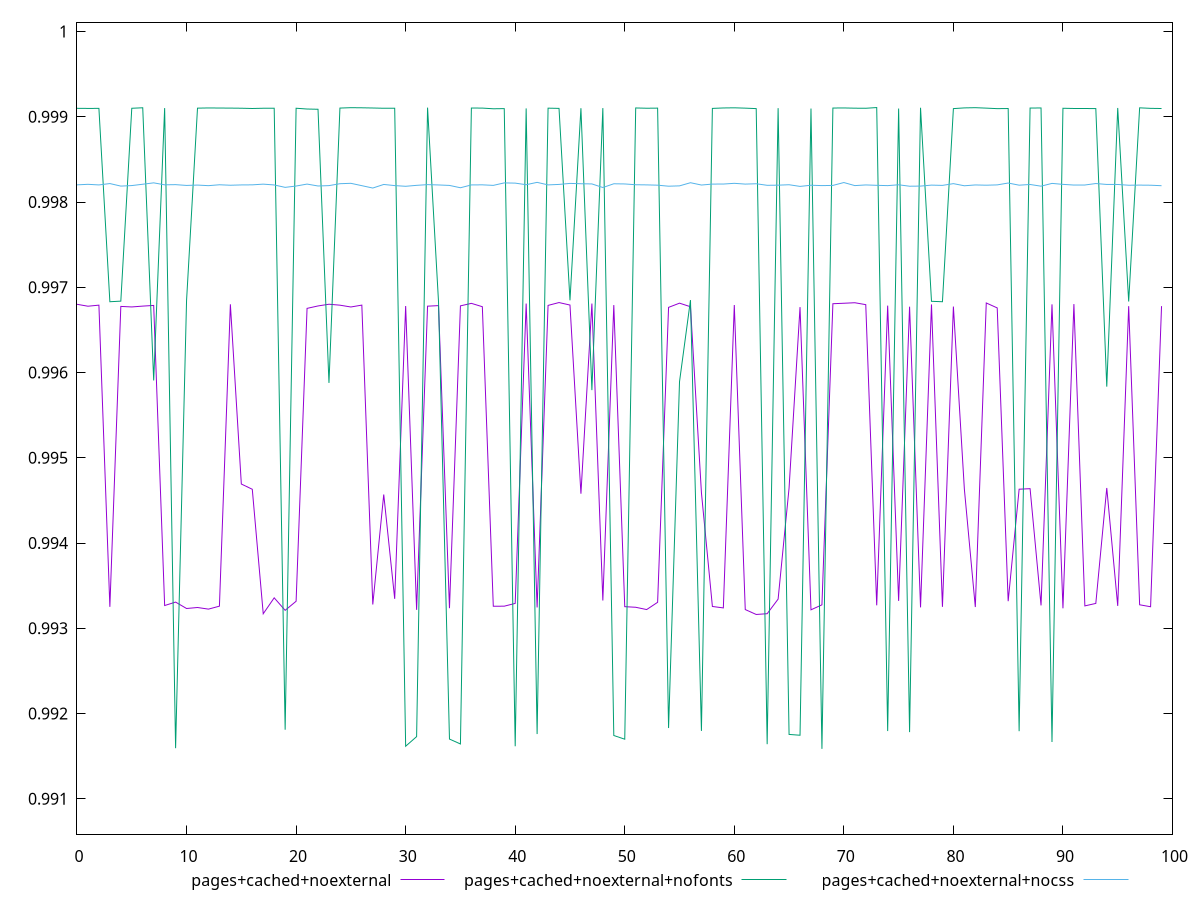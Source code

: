 $_pagesCachedNoexternal <<EOF
0.9968002784107419
0.9967778197027632
0.9967903633302875
0.9932511579289982
0.9967754305667944
0.9967692760849343
0.9967790630916253
0.9967870081916363
0.9932668455604285
0.9933071142679375
0.993232002468166
0.9932437228456088
0.9932246471170825
0.9932594336907407
0.996800385685594
0.9946921961541904
0.9946304834407618
0.9931705404274513
0.9933570815806586
0.9932105465501456
0.9933170000850953
0.9967524382436863
0.9967808426714723
0.9968011091501947
0.9967899423648916
0.996768694414495
0.9967906961841075
0.9932788261878477
0.9945691997069909
0.9933452040263007
0.9967800240640681
0.9932165118470537
0.9967782670886636
0.9967848131219829
0.9932355171492065
0.996781984335248
0.9968113614484981
0.9967720224458656
0.993258394204128
0.9932592683255536
0.9932918598029606
0.9968091890451766
0.9932442779198427
0.9967873310027433
0.9968206806750979
0.9967914704557848
0.9945781157362928
0.9968087243628929
0.993325960688535
0.9967911662533921
0.9932535072753099
0.9932464456498564
0.9932195370746211
0.9933045902386066
0.9967641049898899
0.9968136146628617
0.996771739846402
0.994589768295292
0.9932558245256613
0.9932388746633263
0.9967916579984246
0.9932195973716186
0.9931619917360298
0.9931710113768999
0.9933422386011356
0.9946453645883686
0.9967671582454984
0.9932165237125793
0.9932750760844089
0.9968070520003516
0.9968125451031358
0.9968185948271235
0.9967962251097422
0.9932690415311582
0.9967848921501399
0.9933209456118806
0.9967725209706897
0.9932454461309609
0.9967986598327965
0.9932514672684731
0.9967734868427736
0.9946338224578952
0.9932492159513867
0.99681589852788
0.9967578583446622
0.9933176701795133
0.9946313104014404
0.9946373802993687
0.9932682873080038
0.996799447510433
0.9932341730195955
0.9968029092942965
0.9932624825824863
0.993291718550567
0.9946458197626709
0.993262560317286
0.9967781592614255
0.9932756145723574
0.993252611933197
0.9967787419553369
EOF
$_pagesCachedNoexternalNofonts <<EOF
0.9990989652814131
0.9990979052184421
0.9990982410609963
0.9968304158796826
0.9968372198818507
0.9990996098533427
0.9991055106213571
0.9959067082473421
0.999101877486851
0.9915931957101103
0.9968430527286569
0.999101021974895
0.9991035089698086
0.9991023956691601
0.9991016014593852
0.9991001312208789
0.9990970207268652
0.9990998465531693
0.9991001783702862
0.9918104062173811
0.9991000222075174
0.9990908163986438
0.9990879286729261
0.9958780227769868
0.9991020295112223
0.999106503038243
0.9991052346057383
0.9991027582577132
0.9990997266948021
0.9990999547178832
0.9916162986803363
0.991729261323782
0.999107536714096
0.9968299433049685
0.9917004127801234
0.9916428155622082
0.9991025597114986
0.9991016429325321
0.999093732644288
0.9990956067364516
0.9916157618050034
0.9990981206022629
0.9917591610333316
0.9991009714019925
0.9990982115974318
0.9968472773394597
0.9991005304158227
0.9957938211441277
0.9991017185307727
0.9917423562060459
0.9916988169428849
0.9991032303144816
0.9991000399445212
0.9991013901823167
0.9918300064079479
0.9958929634900571
0.9968496221459371
0.9917961889037109
0.9990981071690348
0.9991032557672352
0.9991050920505483
0.999101063468949
0.9990956297525874
0.9916406061765062
0.9991009143427152
0.991754885407353
0.9917453800419708
0.9990962410325335
0.9915853859990458
0.9991024133695929
0.9991034403906442
0.999100623382849
0.9990996111516462
0.9991080935823182
0.9917947397180336
0.9990964892727621
0.9917818827263167
0.9991054240776018
0.9968353243725743
0.9968302934912746
0.9990955494112561
0.9991040078783722
0.999106552507436
0.9991012864738438
0.9990953539631129
0.999096726179634
0.9917928758896393
0.9991022467156867
0.9991031858786601
0.9916662170149559
0.9990996838543097
0.9990971096402153
0.9990966433111397
0.9990962718484658
0.9958340061422728
0.9991034619568612
0.9968328878237989
0.999104790085021
0.999098684223539
0.9990968333358415
EOF
$_pagesCachedNoexternalNocss <<EOF
0.9982013500880422
0.9982075956452802
0.9982003850310149
0.9982165552884321
0.9981867598248735
0.9981928905725397
0.9982084811475784
0.9982248459052073
0.998201698032301
0.9982037750242085
0.9981945693417775
0.9981987540290729
0.9981918842225908
0.9982023679202914
0.9981968088089974
0.9982004242025871
0.9982014897151619
0.9982096990878524
0.9982001137684902
0.9981719410074362
0.9981875000971492
0.9982103615465696
0.9981879845680875
0.9981923744730161
0.9982147636051019
0.9982193399466205
0.9981917239977239
0.9981639631185795
0.9982060463179256
0.9981926169648234
0.9981845056284602
0.9981955604789388
0.9982039159835179
0.998200090853877
0.9981946656588323
0.9981673214378696
0.9982003961173751
0.998201528129637
0.9981951879253
0.9982243111854014
0.9982216152324797
0.9982030641949227
0.9982305664949152
0.9982009008610544
0.9982063780867658
0.9982183690681956
0.9982144535925939
0.9982122705877241
0.9981700785272432
0.9982140377292652
0.9982118977297467
0.9982027120223657
0.9982009496299711
0.9981975873854034
0.9981855277560923
0.9981894967888378
0.9982263835444005
0.9981992472932648
0.9982103549229093
0.9982107758560976
0.998219241703898
0.9982101988934966
0.9982141795425636
0.9981960240521459
0.9981976820996139
0.9982026101261359
0.9981831480638936
0.9981968835693951
0.998192493868111
0.9981947597493971
0.9982284847261389
0.9981925546757209
0.998200359901739
0.9981958752150704
0.9981922943785223
0.9982021559697323
0.9981853299112432
0.9981868854495786
0.9981983250198285
0.9981950182939503
0.9982155362534895
0.9981905724335953
0.9982002904252877
0.9981971848076069
0.9982008092318745
0.9982227963317172
0.9981975607463469
0.9982056968040657
0.9981857791291748
0.9982184020729665
0.9982070495908937
0.9981989233922761
0.9981995031288075
0.9982168496098383
0.9982060116638105
0.998205778656911
0.9981969553667569
0.9981982754568375
0.9981970826721754
0.9981913879353663
EOF
set key outside below
set terminal pngcairo
set output "report_00004_2020-11-02T20-21-41.718Z/first-cpu-idle/first-cpu-idle_pages+cached+noexternal_pages+cached+noexternal+nofonts_pages+cached+noexternal+nocss.png"
set yrange [0.9905853859990458:1.0001080935823181]
plot $_pagesCachedNoexternal title "pages+cached+noexternal" with line ,$_pagesCachedNoexternalNofonts title "pages+cached+noexternal+nofonts" with line ,$_pagesCachedNoexternalNocss title "pages+cached+noexternal+nocss" with line ,